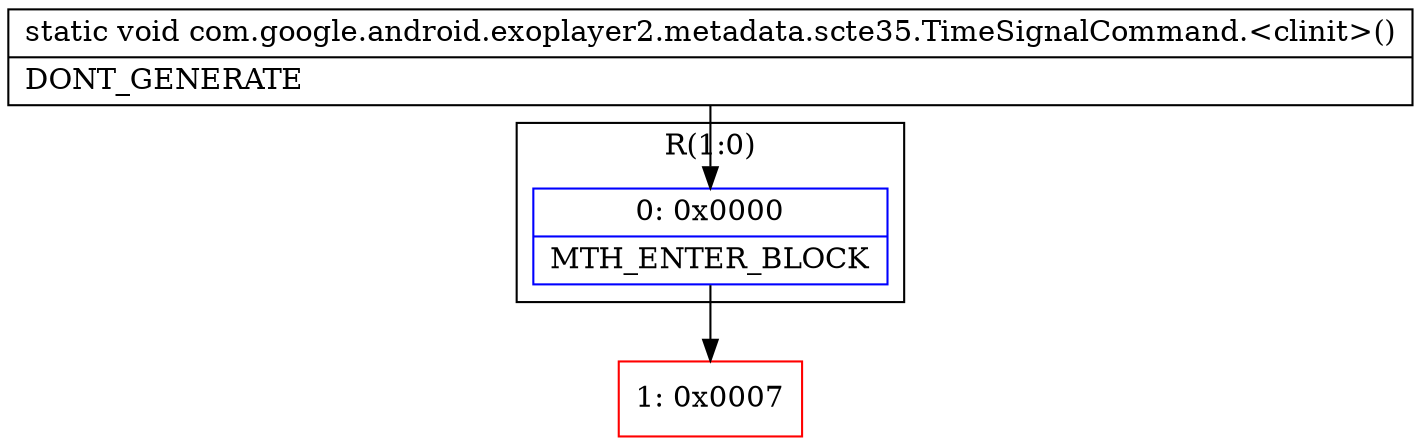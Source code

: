 digraph "CFG forcom.google.android.exoplayer2.metadata.scte35.TimeSignalCommand.\<clinit\>()V" {
subgraph cluster_Region_1274231589 {
label = "R(1:0)";
node [shape=record,color=blue];
Node_0 [shape=record,label="{0\:\ 0x0000|MTH_ENTER_BLOCK\l}"];
}
Node_1 [shape=record,color=red,label="{1\:\ 0x0007}"];
MethodNode[shape=record,label="{static void com.google.android.exoplayer2.metadata.scte35.TimeSignalCommand.\<clinit\>()  | DONT_GENERATE\l}"];
MethodNode -> Node_0;
Node_0 -> Node_1;
}

